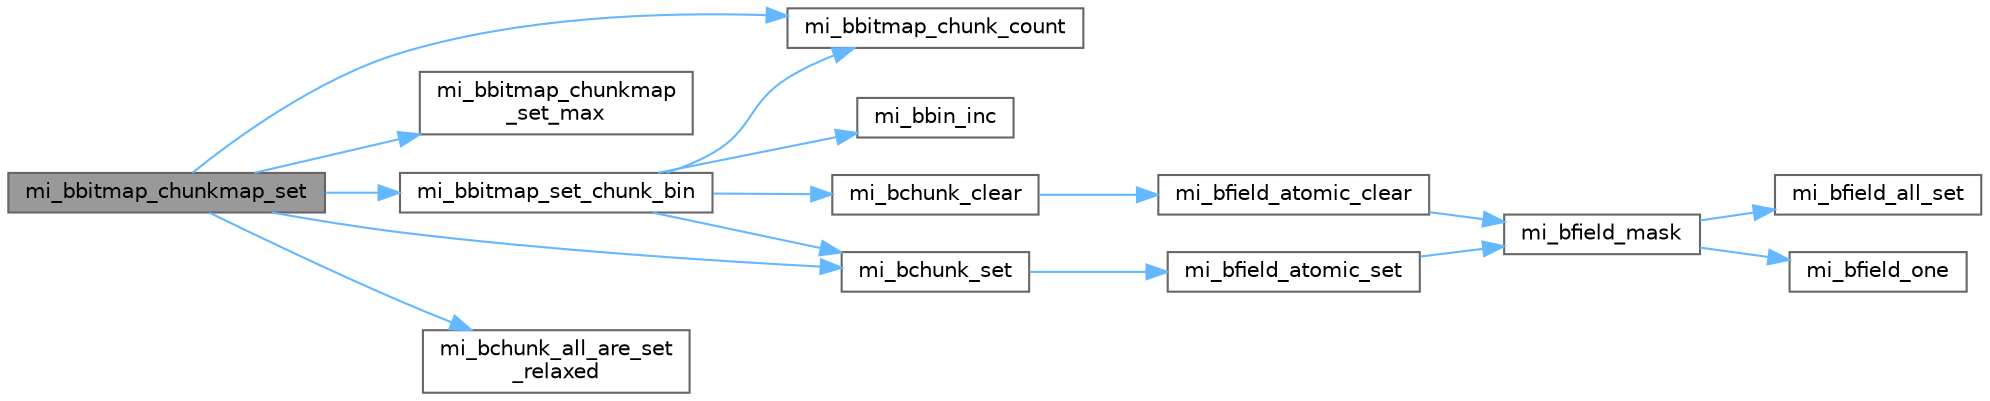 digraph "mi_bbitmap_chunkmap_set"
{
 // LATEX_PDF_SIZE
  bgcolor="transparent";
  edge [fontname=Helvetica,fontsize=10,labelfontname=Helvetica,labelfontsize=10];
  node [fontname=Helvetica,fontsize=10,shape=box,height=0.2,width=0.4];
  rankdir="LR";
  Node1 [id="Node000001",label="mi_bbitmap_chunkmap_set",height=0.2,width=0.4,color="gray40", fillcolor="grey60", style="filled", fontcolor="black",tooltip=" "];
  Node1 -> Node2 [id="edge16_Node000001_Node000002",color="steelblue1",style="solid",tooltip=" "];
  Node2 [id="Node000002",label="mi_bbitmap_chunk_count",height=0.2,width=0.4,color="grey40", fillcolor="white", style="filled",URL="$bitmap_8h.html#a61d4c39827af9a9dbeb574d28856ba90",tooltip=" "];
  Node1 -> Node3 [id="edge17_Node000001_Node000003",color="steelblue1",style="solid",tooltip=" "];
  Node3 [id="Node000003",label="mi_bbitmap_chunkmap\l_set_max",height=0.2,width=0.4,color="grey40", fillcolor="white", style="filled",URL="$bitmap_8c.html#a841d1e310df48c7f00345ba145298635",tooltip=" "];
  Node1 -> Node4 [id="edge18_Node000001_Node000004",color="steelblue1",style="solid",tooltip=" "];
  Node4 [id="Node000004",label="mi_bbitmap_set_chunk_bin",height=0.2,width=0.4,color="grey40", fillcolor="white", style="filled",URL="$bitmap_8c.html#ade3837b1ccb66e3adb45a8a6fdb71a77",tooltip=" "];
  Node4 -> Node5 [id="edge19_Node000004_Node000005",color="steelblue1",style="solid",tooltip=" "];
  Node5 [id="Node000005",label="mi_bbin_inc",height=0.2,width=0.4,color="grey40", fillcolor="white", style="filled",URL="$bitmap_8h.html#a3ac44ca2692e75b2a9bc1ab1ed9f5a84",tooltip=" "];
  Node4 -> Node2 [id="edge20_Node000004_Node000002",color="steelblue1",style="solid",tooltip=" "];
  Node4 -> Node6 [id="edge21_Node000004_Node000006",color="steelblue1",style="solid",tooltip=" "];
  Node6 [id="Node000006",label="mi_bchunk_clear",height=0.2,width=0.4,color="grey40", fillcolor="white", style="filled",URL="$bitmap_8c.html#a9dfbfc8fe0b5d49b9cb05fb4a16ce60c",tooltip=" "];
  Node6 -> Node7 [id="edge22_Node000006_Node000007",color="steelblue1",style="solid",tooltip=" "];
  Node7 [id="Node000007",label="mi_bfield_atomic_clear",height=0.2,width=0.4,color="grey40", fillcolor="white", style="filled",URL="$bitmap_8c.html#a19352c87837362ef0ffc2f00152ca428",tooltip=" "];
  Node7 -> Node8 [id="edge23_Node000007_Node000008",color="steelblue1",style="solid",tooltip=" "];
  Node8 [id="Node000008",label="mi_bfield_mask",height=0.2,width=0.4,color="grey40", fillcolor="white", style="filled",URL="$bitmap_8c.html#aa4d08980dc8daf4bb8b950a4d4a687ef",tooltip=" "];
  Node8 -> Node9 [id="edge24_Node000008_Node000009",color="steelblue1",style="solid",tooltip=" "];
  Node9 [id="Node000009",label="mi_bfield_all_set",height=0.2,width=0.4,color="grey40", fillcolor="white", style="filled",URL="$bitmap_8c.html#a68733ed030dc38eabe23102bf17fa86d",tooltip=" "];
  Node8 -> Node10 [id="edge25_Node000008_Node000010",color="steelblue1",style="solid",tooltip=" "];
  Node10 [id="Node000010",label="mi_bfield_one",height=0.2,width=0.4,color="grey40", fillcolor="white", style="filled",URL="$bitmap_8c.html#a8e898496b41e387ca00e77eff2cc364d",tooltip=" "];
  Node4 -> Node11 [id="edge26_Node000004_Node000011",color="steelblue1",style="solid",tooltip=" "];
  Node11 [id="Node000011",label="mi_bchunk_set",height=0.2,width=0.4,color="grey40", fillcolor="white", style="filled",URL="$bitmap_8c.html#ab346ba3b2da689a30e5cc0bf7348e552",tooltip=" "];
  Node11 -> Node12 [id="edge27_Node000011_Node000012",color="steelblue1",style="solid",tooltip=" "];
  Node12 [id="Node000012",label="mi_bfield_atomic_set",height=0.2,width=0.4,color="grey40", fillcolor="white", style="filled",URL="$bitmap_8c.html#adc19e319ae9cc70bef6264077249f89b",tooltip=" "];
  Node12 -> Node8 [id="edge28_Node000012_Node000008",color="steelblue1",style="solid",tooltip=" "];
  Node1 -> Node13 [id="edge29_Node000001_Node000013",color="steelblue1",style="solid",tooltip=" "];
  Node13 [id="Node000013",label="mi_bchunk_all_are_set\l_relaxed",height=0.2,width=0.4,color="grey40", fillcolor="white", style="filled",URL="$bitmap_8c.html#a7879ec0a2a72c95ff4d0037eb61580d6",tooltip=" "];
  Node1 -> Node11 [id="edge30_Node000001_Node000011",color="steelblue1",style="solid",tooltip=" "];
}
